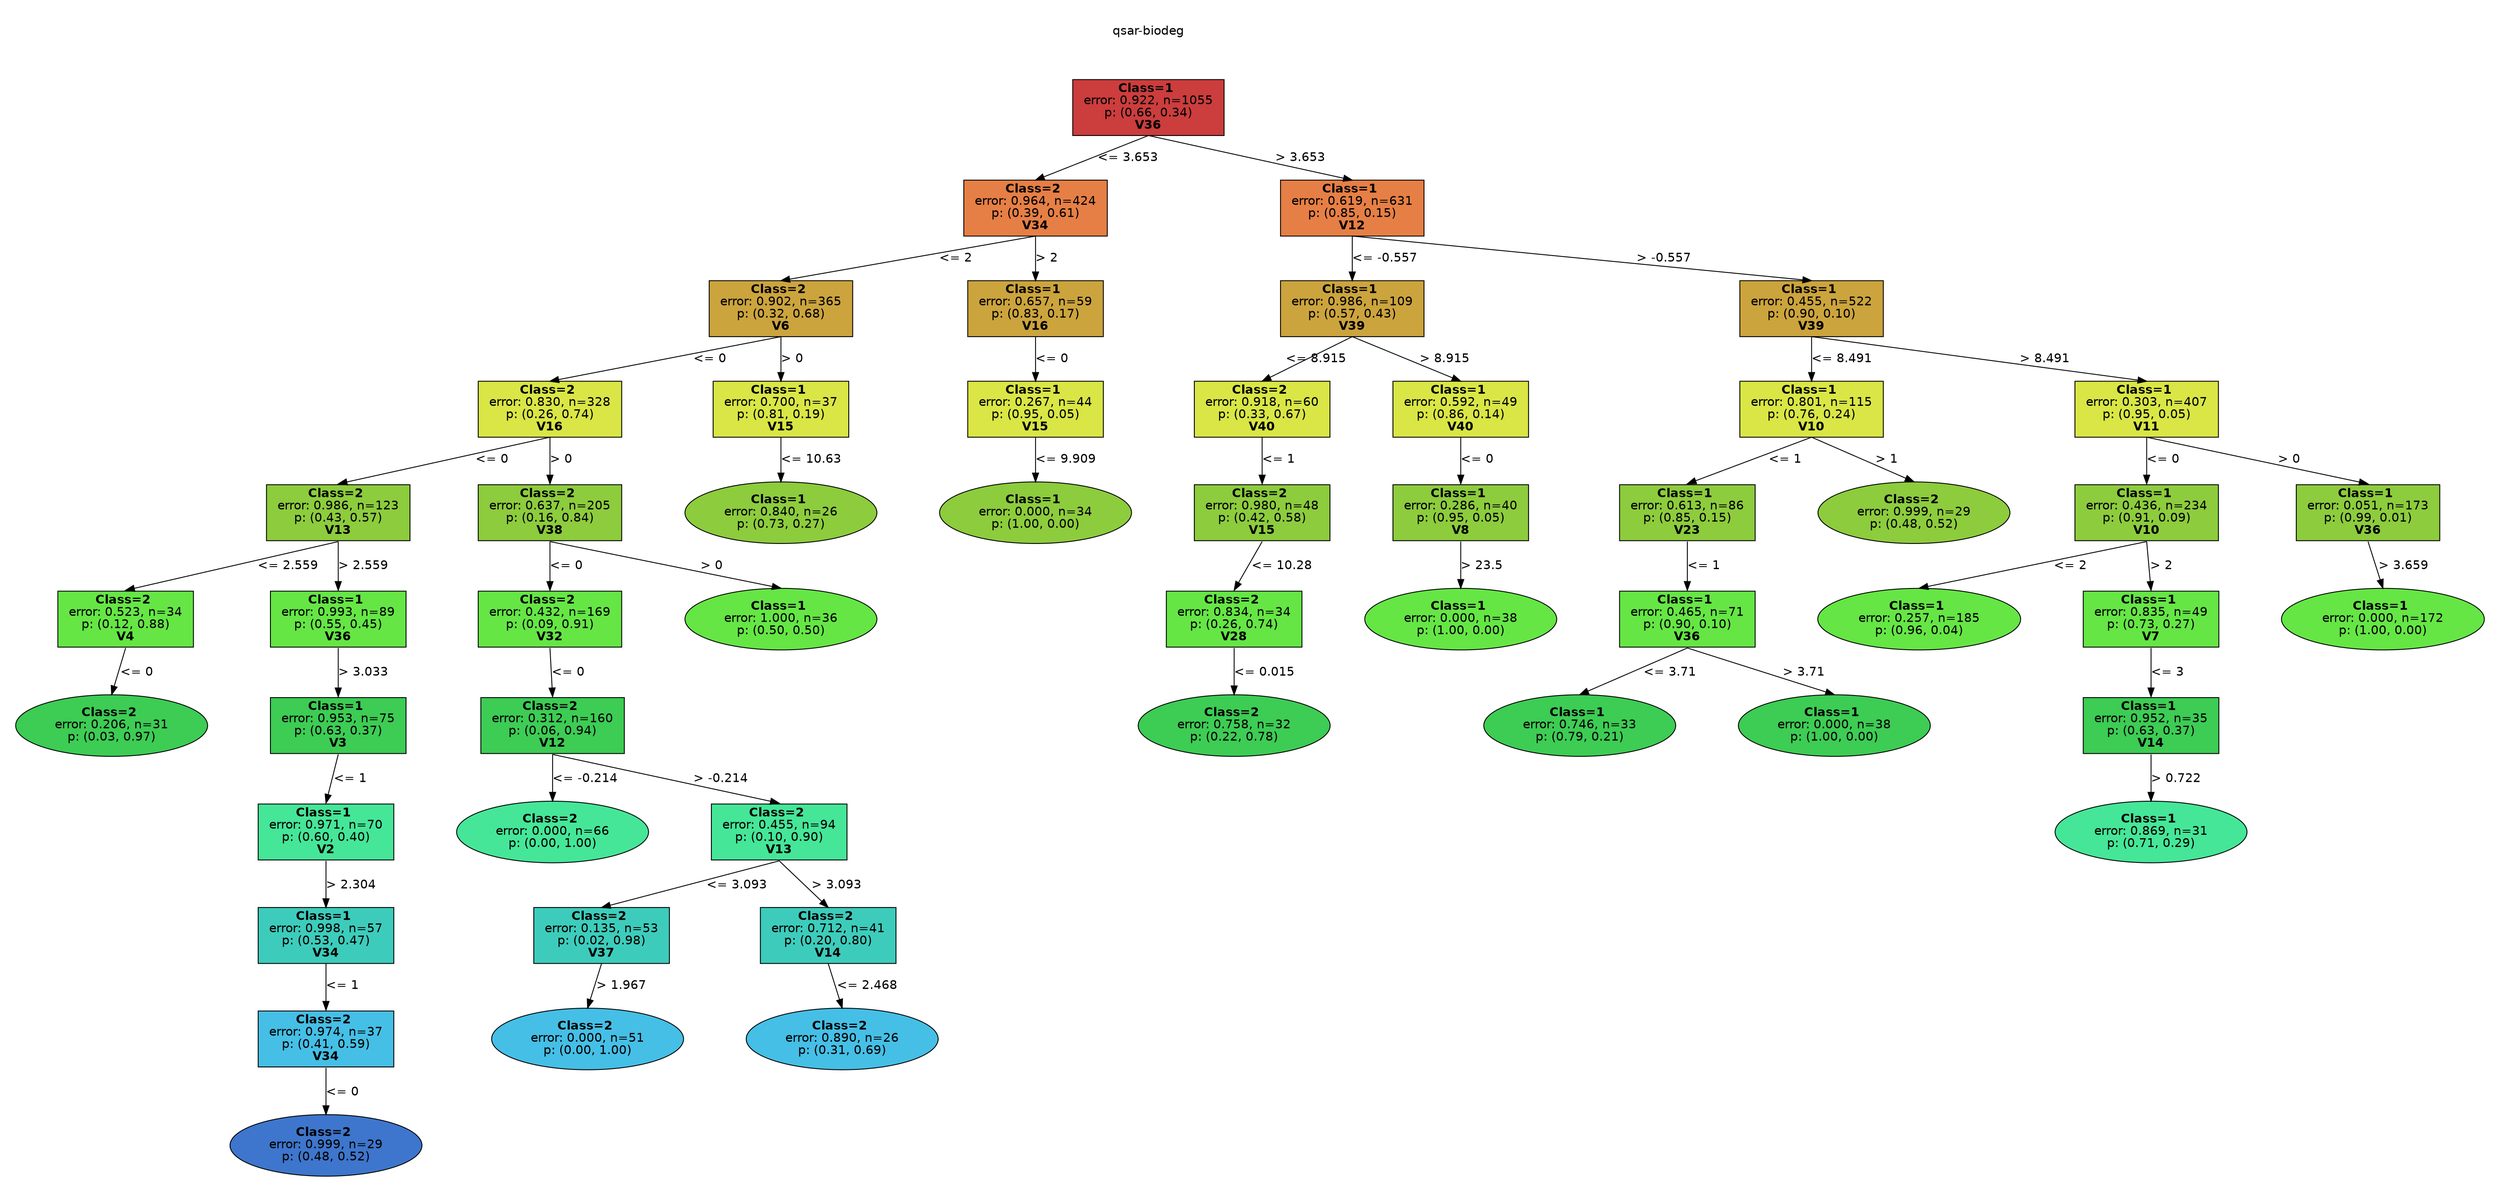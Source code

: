 digraph Tree {
splines=false;
graph [pad=".25", ranksep="0.5", nodesep="1"];
node [shape=rect, style="filled", color="black", fontname="helvetica",fillcolor="white"] ;
edge [fontname="helvetica"] ;
0 [label="qsar-biodeg", shape=plaintext];
0:s -> 1:n [style=invis];   
1 [label=<<b> Class=1 </b> <br/> error: 0.922, n=1055 <br/> p: (0.66, 0.34) <br/><b>V36</b>>, fillcolor="0.000 0.7 0.800", shape="rect"];
2 [label=<<b> Class=2 </b> <br/> error: 0.964, n=424 <br/> p: (0.39, 0.61) <br/><b>V34</b>>, fillcolor="0.060 0.7 0.900", shape="rect"];
1:s -> 2:n [label="<= 3.653"] ;
3 [label=<<b> Class=2 </b> <br/> error: 0.902, n=365 <br/> p: (0.32, 0.68) <br/><b>V6</b>>, fillcolor="0.120 0.7 0.800", shape="rect"];
2:s -> 3:n [label="<= 2"] ;
4 [label=<<b> Class=2 </b> <br/> error: 0.830, n=328 <br/> p: (0.26, 0.74) <br/><b>V16</b>>, fillcolor="0.180 0.7 0.900", shape="rect"];
3:s -> 4:n [label="<= 0"] ;
5 [label=<<b> Class=2 </b> <br/> error: 0.986, n=123 <br/> p: (0.43, 0.57) <br/><b>V13</b>>, fillcolor="0.240 0.7 0.800", shape="rect"];
4:s -> 5:n [label="<= 0"] ;
6 [label=<<b> Class=2 </b> <br/> error: 0.523, n=34 <br/> p: (0.12, 0.88) <br/><b>V4</b>>, fillcolor="0.300 0.7 0.900", shape="rect"];
5:s -> 6:n [label="<= 2.559"] ;
7 [label=<<b> Class=2 </b> <br/> error: 0.206, n=31 <br/> p: (0.03, 0.97) >, fillcolor="0.360 0.7 0.800", shape="oval"];
6:s -> 7:n [label="<= 0"] ;
8 [label=<<b> Class=1 </b> <br/> error: 0.993, n=89 <br/> p: (0.55, 0.45) <br/><b>V36</b>>, fillcolor="0.300 0.7 0.900", shape="rect"];
5:s -> 8:n [label="> 2.559"] ;
9 [label=<<b> Class=1 </b> <br/> error: 0.953, n=75 <br/> p: (0.63, 0.37) <br/><b>V3</b>>, fillcolor="0.360 0.7 0.800", shape="rect"];
8:s -> 9:n [label="> 3.033"] ;
10 [label=<<b> Class=1 </b> <br/> error: 0.971, n=70 <br/> p: (0.60, 0.40) <br/><b>V2</b>>, fillcolor="0.420 0.7 0.900", shape="rect"];
9:s -> 10:n [label="<= 1"] ;
11 [label=<<b> Class=1 </b> <br/> error: 0.998, n=57 <br/> p: (0.53, 0.47) <br/><b>V34</b>>, fillcolor="0.480 0.7 0.800", shape="rect"];
10:s -> 11:n [label="> 2.304"] ;
12 [label=<<b> Class=2 </b> <br/> error: 0.974, n=37 <br/> p: (0.41, 0.59) <br/><b>V34</b>>, fillcolor="0.540 0.7 0.900", shape="rect"];
11:s -> 12:n [label="<= 1"] ;
13 [label=<<b> Class=2 </b> <br/> error: 0.999, n=29 <br/> p: (0.48, 0.52) >, fillcolor="0.600 0.7 0.800", shape="oval"];
12:s -> 13:n [label="<= 0"] ;
14 [label=<<b> Class=2 </b> <br/> error: 0.637, n=205 <br/> p: (0.16, 0.84) <br/><b>V38</b>>, fillcolor="0.240 0.7 0.800", shape="rect"];
4:s -> 14:n [label="> 0"] ;
15 [label=<<b> Class=2 </b> <br/> error: 0.432, n=169 <br/> p: (0.09, 0.91) <br/><b>V32</b>>, fillcolor="0.300 0.7 0.900", shape="rect"];
14:s -> 15:n [label="<= 0"] ;
16 [label=<<b> Class=2 </b> <br/> error: 0.312, n=160 <br/> p: (0.06, 0.94) <br/><b>V12</b>>, fillcolor="0.360 0.7 0.800", shape="rect"];
15:s -> 16:n [label="<= 0"] ;
17 [label=<<b> Class=2 </b> <br/> error: 0.000, n=66 <br/> p: (0.00, 1.00) >, fillcolor="0.420 0.7 0.900", shape="oval"];
16:s -> 17:n [label="<= -0.214"] ;
18 [label=<<b> Class=2 </b> <br/> error: 0.455, n=94 <br/> p: (0.10, 0.90) <br/><b>V13</b>>, fillcolor="0.420 0.7 0.900", shape="rect"];
16:s -> 18:n [label="> -0.214"] ;
19 [label=<<b> Class=2 </b> <br/> error: 0.135, n=53 <br/> p: (0.02, 0.98) <br/><b>V37</b>>, fillcolor="0.480 0.7 0.800", shape="rect"];
18:s -> 19:n [label="<= 3.093"] ;
20 [label=<<b> Class=2 </b> <br/> error: 0.000, n=51 <br/> p: (0.00, 1.00) >, fillcolor="0.540 0.7 0.900", shape="oval"];
19:s -> 20:n [label="> 1.967"] ;
21 [label=<<b> Class=2 </b> <br/> error: 0.712, n=41 <br/> p: (0.20, 0.80) <br/><b>V14</b>>, fillcolor="0.480 0.7 0.800", shape="rect"];
18:s -> 21:n [label="> 3.093"] ;
22 [label=<<b> Class=2 </b> <br/> error: 0.890, n=26 <br/> p: (0.31, 0.69) >, fillcolor="0.540 0.7 0.900", shape="oval"];
21:s -> 22:n [label="<= 2.468"] ;
23 [label=<<b> Class=1 </b> <br/> error: 1.000, n=36 <br/> p: (0.50, 0.50) >, fillcolor="0.300 0.7 0.900", shape="oval"];
14:s -> 23:n [label="> 0"] ;
24 [label=<<b> Class=1 </b> <br/> error: 0.700, n=37 <br/> p: (0.81, 0.19) <br/><b>V15</b>>, fillcolor="0.180 0.7 0.900", shape="rect"];
3:s -> 24:n [label="> 0"] ;
25 [label=<<b> Class=1 </b> <br/> error: 0.840, n=26 <br/> p: (0.73, 0.27) >, fillcolor="0.240 0.7 0.800", shape="oval"];
24:s -> 25:n [label="<= 10.63"] ;
26 [label=<<b> Class=1 </b> <br/> error: 0.657, n=59 <br/> p: (0.83, 0.17) <br/><b>V16</b>>, fillcolor="0.120 0.7 0.800", shape="rect"];
2:s -> 26:n [label="> 2"] ;
27 [label=<<b> Class=1 </b> <br/> error: 0.267, n=44 <br/> p: (0.95, 0.05) <br/><b>V15</b>>, fillcolor="0.180 0.7 0.900", shape="rect"];
26:s -> 27:n [label="<= 0"] ;
28 [label=<<b> Class=1 </b> <br/> error: 0.000, n=34 <br/> p: (1.00, 0.00) >, fillcolor="0.240 0.7 0.800", shape="oval"];
27:s -> 28:n [label="<= 9.909"] ;
29 [label=<<b> Class=1 </b> <br/> error: 0.619, n=631 <br/> p: (0.85, 0.15) <br/><b>V12</b>>, fillcolor="0.060 0.7 0.900", shape="rect"];
1:s -> 29:n [label="> 3.653"] ;
30 [label=<<b> Class=1 </b> <br/> error: 0.986, n=109 <br/> p: (0.57, 0.43) <br/><b>V39</b>>, fillcolor="0.120 0.7 0.800", shape="rect"];
29:s -> 30:n [label="<= -0.557"] ;
31 [label=<<b> Class=2 </b> <br/> error: 0.918, n=60 <br/> p: (0.33, 0.67) <br/><b>V40</b>>, fillcolor="0.180 0.7 0.900", shape="rect"];
30:s -> 31:n [label="<= 8.915"] ;
32 [label=<<b> Class=2 </b> <br/> error: 0.980, n=48 <br/> p: (0.42, 0.58) <br/><b>V15</b>>, fillcolor="0.240 0.7 0.800", shape="rect"];
31:s -> 32:n [label="<= 1"] ;
33 [label=<<b> Class=2 </b> <br/> error: 0.834, n=34 <br/> p: (0.26, 0.74) <br/><b>V28</b>>, fillcolor="0.300 0.7 0.900", shape="rect"];
32:s -> 33:n [label="<= 10.28"] ;
34 [label=<<b> Class=2 </b> <br/> error: 0.758, n=32 <br/> p: (0.22, 0.78) >, fillcolor="0.360 0.7 0.800", shape="oval"];
33:s -> 34:n [label="<= 0.015"] ;
35 [label=<<b> Class=1 </b> <br/> error: 0.592, n=49 <br/> p: (0.86, 0.14) <br/><b>V40</b>>, fillcolor="0.180 0.7 0.900", shape="rect"];
30:s -> 35:n [label="> 8.915"] ;
36 [label=<<b> Class=1 </b> <br/> error: 0.286, n=40 <br/> p: (0.95, 0.05) <br/><b>V8</b>>, fillcolor="0.240 0.7 0.800", shape="rect"];
35:s -> 36:n [label="<= 0"] ;
37 [label=<<b> Class=1 </b> <br/> error: 0.000, n=38 <br/> p: (1.00, 0.00) >, fillcolor="0.300 0.7 0.900", shape="oval"];
36:s -> 37:n [label="> 23.5"] ;
38 [label=<<b> Class=1 </b> <br/> error: 0.455, n=522 <br/> p: (0.90, 0.10) <br/><b>V39</b>>, fillcolor="0.120 0.7 0.800", shape="rect"];
29:s -> 38:n [label="> -0.557"] ;
39 [label=<<b> Class=1 </b> <br/> error: 0.801, n=115 <br/> p: (0.76, 0.24) <br/><b>V10</b>>, fillcolor="0.180 0.7 0.900", shape="rect"];
38:s -> 39:n [label="<= 8.491"] ;
40 [label=<<b> Class=1 </b> <br/> error: 0.613, n=86 <br/> p: (0.85, 0.15) <br/><b>V23</b>>, fillcolor="0.240 0.7 0.800", shape="rect"];
39:s -> 40:n [label="<= 1"] ;
41 [label=<<b> Class=1 </b> <br/> error: 0.465, n=71 <br/> p: (0.90, 0.10) <br/><b>V36</b>>, fillcolor="0.300 0.7 0.900", shape="rect"];
40:s -> 41:n [label="<= 1"] ;
42 [label=<<b> Class=1 </b> <br/> error: 0.746, n=33 <br/> p: (0.79, 0.21) >, fillcolor="0.360 0.7 0.800", shape="oval"];
41:s -> 42:n [label="<= 3.71"] ;
43 [label=<<b> Class=1 </b> <br/> error: 0.000, n=38 <br/> p: (1.00, 0.00) >, fillcolor="0.360 0.7 0.800", shape="oval"];
41:s -> 43:n [label="> 3.71"] ;
44 [label=<<b> Class=2 </b> <br/> error: 0.999, n=29 <br/> p: (0.48, 0.52) >, fillcolor="0.240 0.7 0.800", shape="oval"];
39:s -> 44:n [label="> 1"] ;
45 [label=<<b> Class=1 </b> <br/> error: 0.303, n=407 <br/> p: (0.95, 0.05) <br/><b>V11</b>>, fillcolor="0.180 0.7 0.900", shape="rect"];
38:s -> 45:n [label="> 8.491"] ;
46 [label=<<b> Class=1 </b> <br/> error: 0.436, n=234 <br/> p: (0.91, 0.09) <br/><b>V10</b>>, fillcolor="0.240 0.7 0.800", shape="rect"];
45:s -> 46:n [label="<= 0"] ;
47 [label=<<b> Class=1 </b> <br/> error: 0.257, n=185 <br/> p: (0.96, 0.04) >, fillcolor="0.300 0.7 0.900", shape="oval"];
46:s -> 47:n [label="<= 2"] ;
48 [label=<<b> Class=1 </b> <br/> error: 0.835, n=49 <br/> p: (0.73, 0.27) <br/><b>V7</b>>, fillcolor="0.300 0.7 0.900", shape="rect"];
46:s -> 48:n [label="> 2"] ;
49 [label=<<b> Class=1 </b> <br/> error: 0.952, n=35 <br/> p: (0.63, 0.37) <br/><b>V14</b>>, fillcolor="0.360 0.7 0.800", shape="rect"];
48:s -> 49:n [label="<= 3"] ;
50 [label=<<b> Class=1 </b> <br/> error: 0.869, n=31 <br/> p: (0.71, 0.29) >, fillcolor="0.420 0.7 0.900", shape="oval"];
49:s -> 50:n [label="> 0.722"] ;
51 [label=<<b> Class=1 </b> <br/> error: 0.051, n=173 <br/> p: (0.99, 0.01) <br/><b>V36</b>>, fillcolor="0.240 0.7 0.800", shape="rect"];
45:s -> 51:n [label="> 0"] ;
52 [label=<<b> Class=1 </b> <br/> error: 0.000, n=172 <br/> p: (1.00, 0.00) >, fillcolor="0.300 0.7 0.900", shape="oval"];
51:s -> 52:n [label="> 3.659"] ;

}